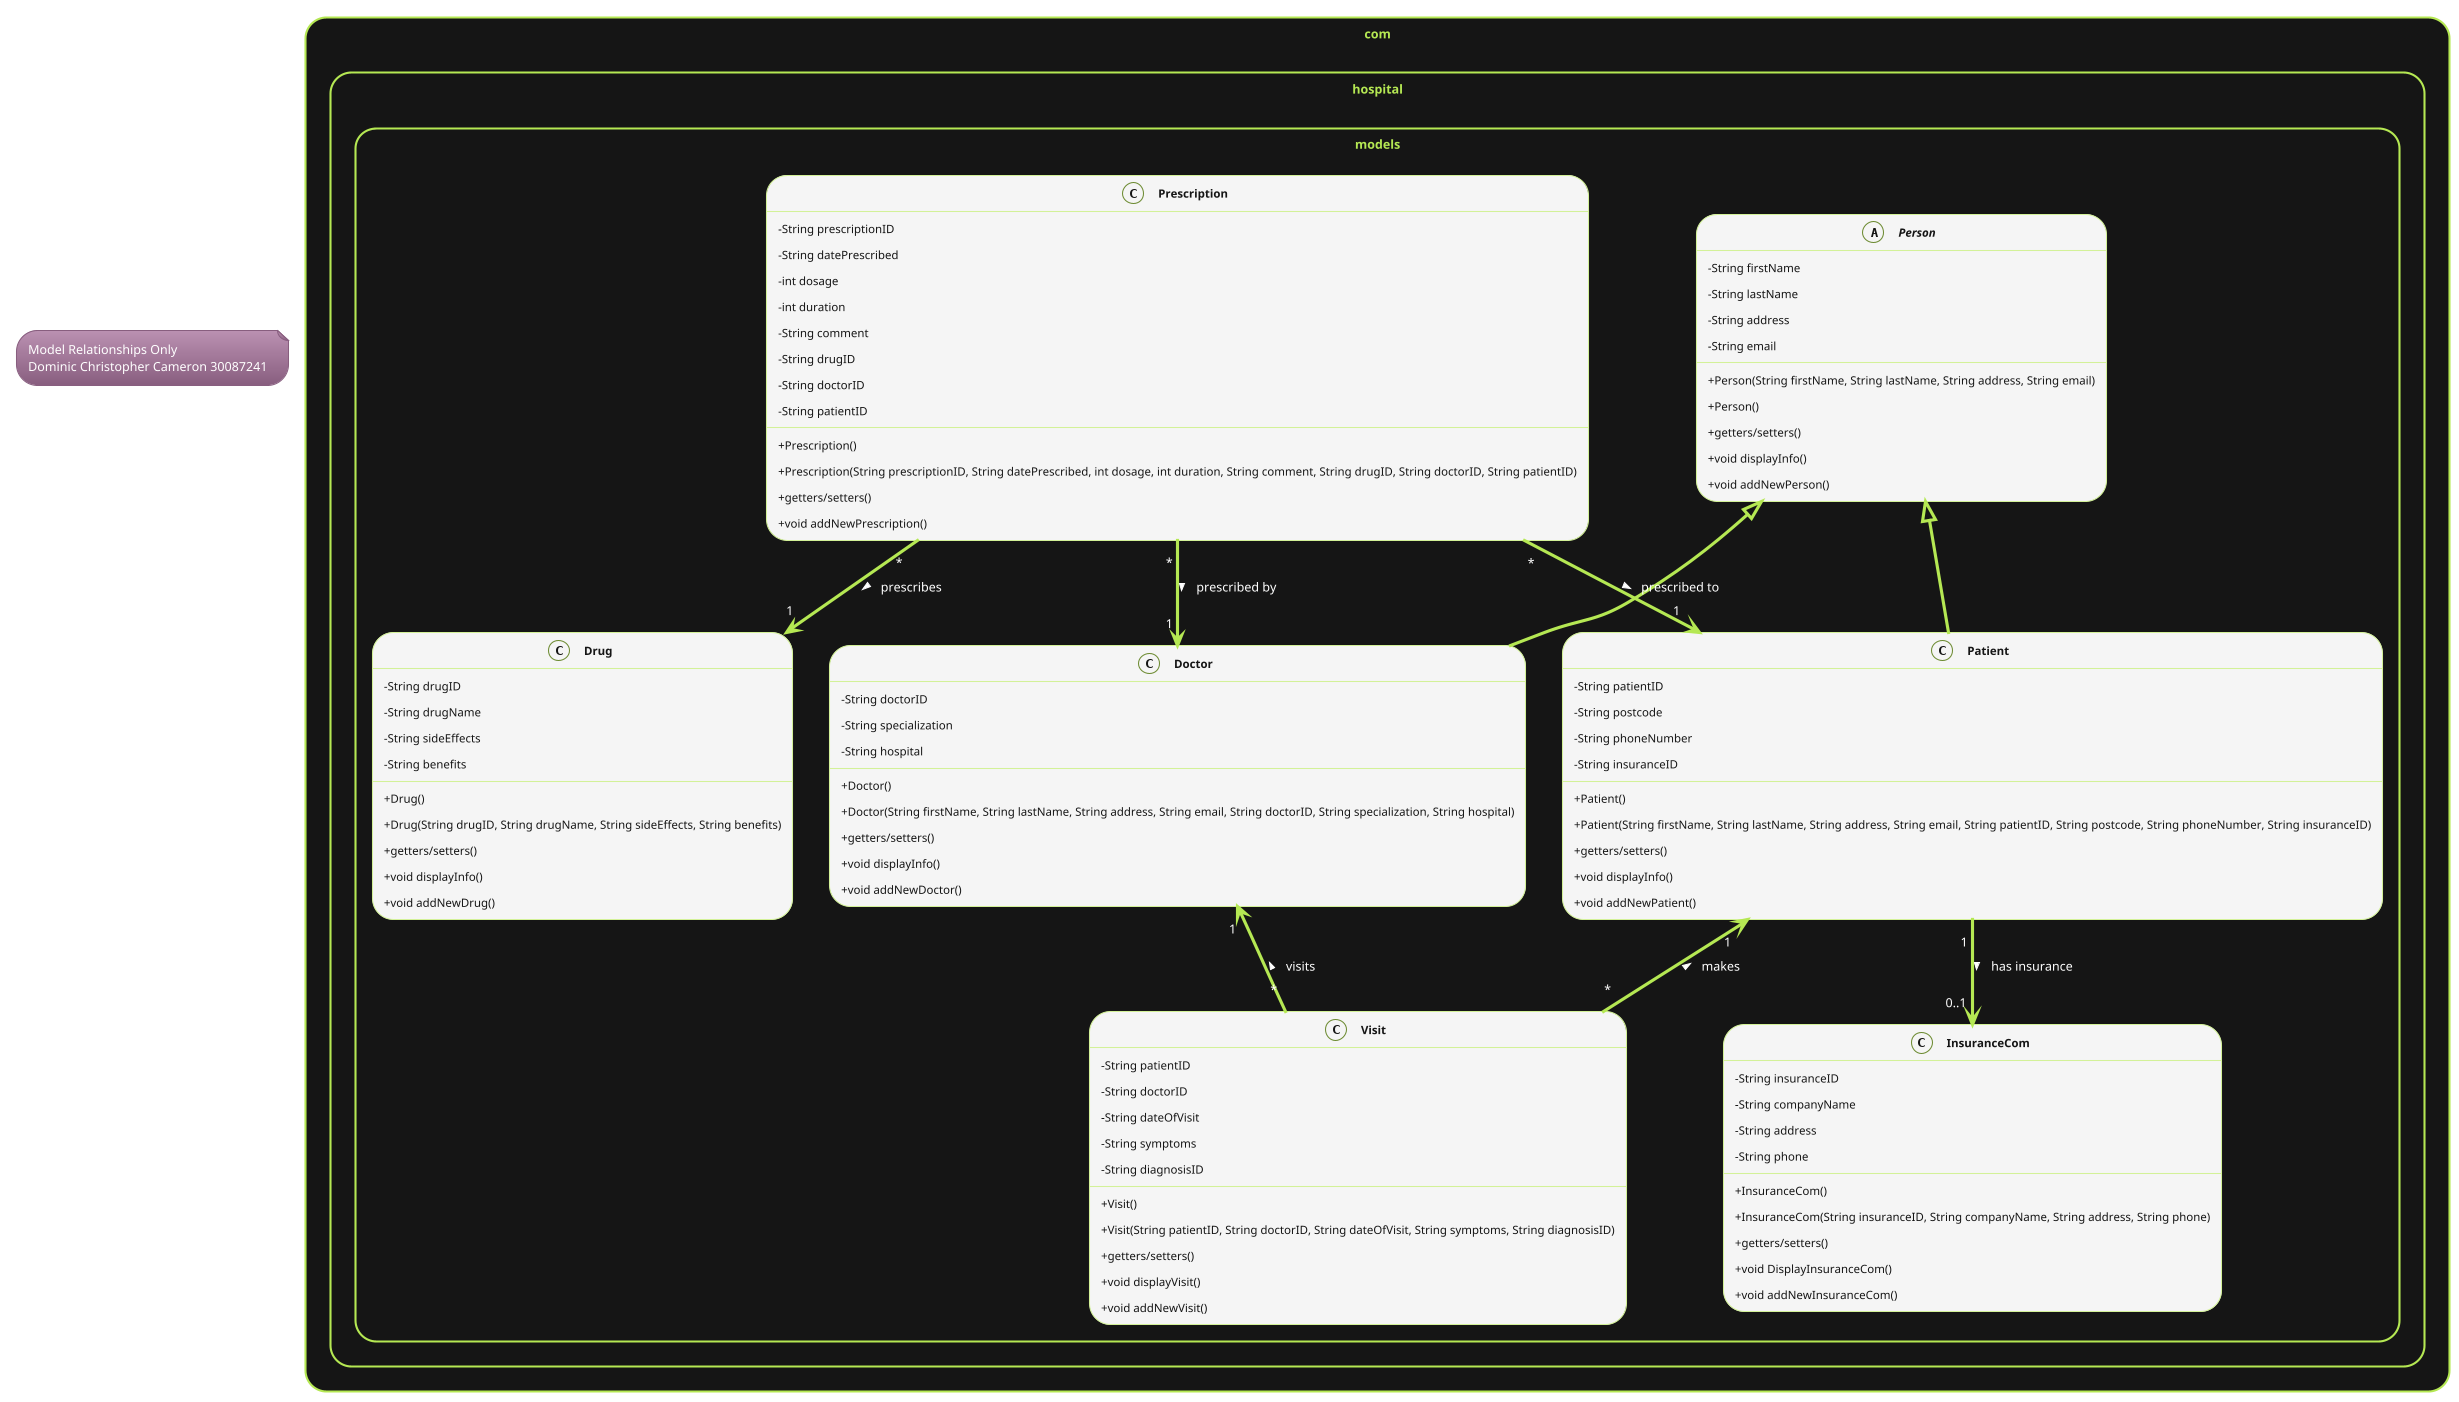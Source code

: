 @startuml Hospital Models
!theme hacker
skinparam packageStyle rectangle
skinparam classAttributeIconSize 0
skinparam classFontStyle bold
skinparam classBackgroundColor WhiteSmoke

package "com.hospital.models" {
    abstract class Person {
        - String firstName
        - String lastName
        - String address
        - String email
        + Person(String firstName, String lastName, String address, String email)
        + Person()
        + getters/setters()
        + void displayInfo()
        + void addNewPerson()
    }

    class Patient extends Person {
        - String patientID
        - String postcode
        - String phoneNumber
        - String insuranceID
        + Patient()
        + Patient(String firstName, String lastName, String address, String email, String patientID, String postcode, String phoneNumber, String insuranceID)
        + getters/setters()
        + void displayInfo()
        + void addNewPatient()
    }

    class Doctor extends Person {
        - String doctorID
        - String specialization
        - String hospital
        + Doctor()
        + Doctor(String firstName, String lastName, String address, String email, String doctorID, String specialization, String hospital)
        + getters/setters()
        + void displayInfo()
        + void addNewDoctor()
    }

    class Drug {
        - String drugID
        - String drugName
        - String sideEffects
        - String benefits
        + Drug()
        + Drug(String drugID, String drugName, String sideEffects, String benefits)
        + getters/setters()
        + void displayInfo()
        + void addNewDrug()
    }

    class Visit {
        - String patientID
        - String doctorID
        - String dateOfVisit
        - String symptoms
        - String diagnosisID
        + Visit()
        + Visit(String patientID, String doctorID, String dateOfVisit, String symptoms, String diagnosisID)
        + getters/setters()
        + void displayVisit()
        + void addNewVisit()
    }

    class Prescription {
        - String prescriptionID
        - String datePrescribed
        - int dosage
        - int duration
        - String comment
        - String drugID
        - String doctorID
        - String patientID
        + Prescription()
        + Prescription(String prescriptionID, String datePrescribed, int dosage, int duration, String comment, String drugID, String doctorID, String patientID)
        + getters/setters()
        + void addNewPrescription()
    }

    class InsuranceCom {
        - String insuranceID
        - String companyName
        - String address
        - String phone
        + InsuranceCom()
        + InsuranceCom(String insuranceID, String companyName, String address, String phone)
        + getters/setters()
        + void DisplayInsuranceCom()
        + void addNewInsuranceCom()
    }
}

' Model relationships
Patient "1" --> "0..1" InsuranceCom : has insurance >
Doctor "1" <-- "*" Visit : visits <
Patient "1" <-- "*" Visit : makes <
Prescription "*" --> "1" Drug : prescribes >
Prescription "*" --> "1" Doctor : prescribed by >
Prescription "*" --> "1" Patient : prescribed to >

note "Model Relationships Only\nDominic Christopher Cameron 30087241" as N1

@enduml